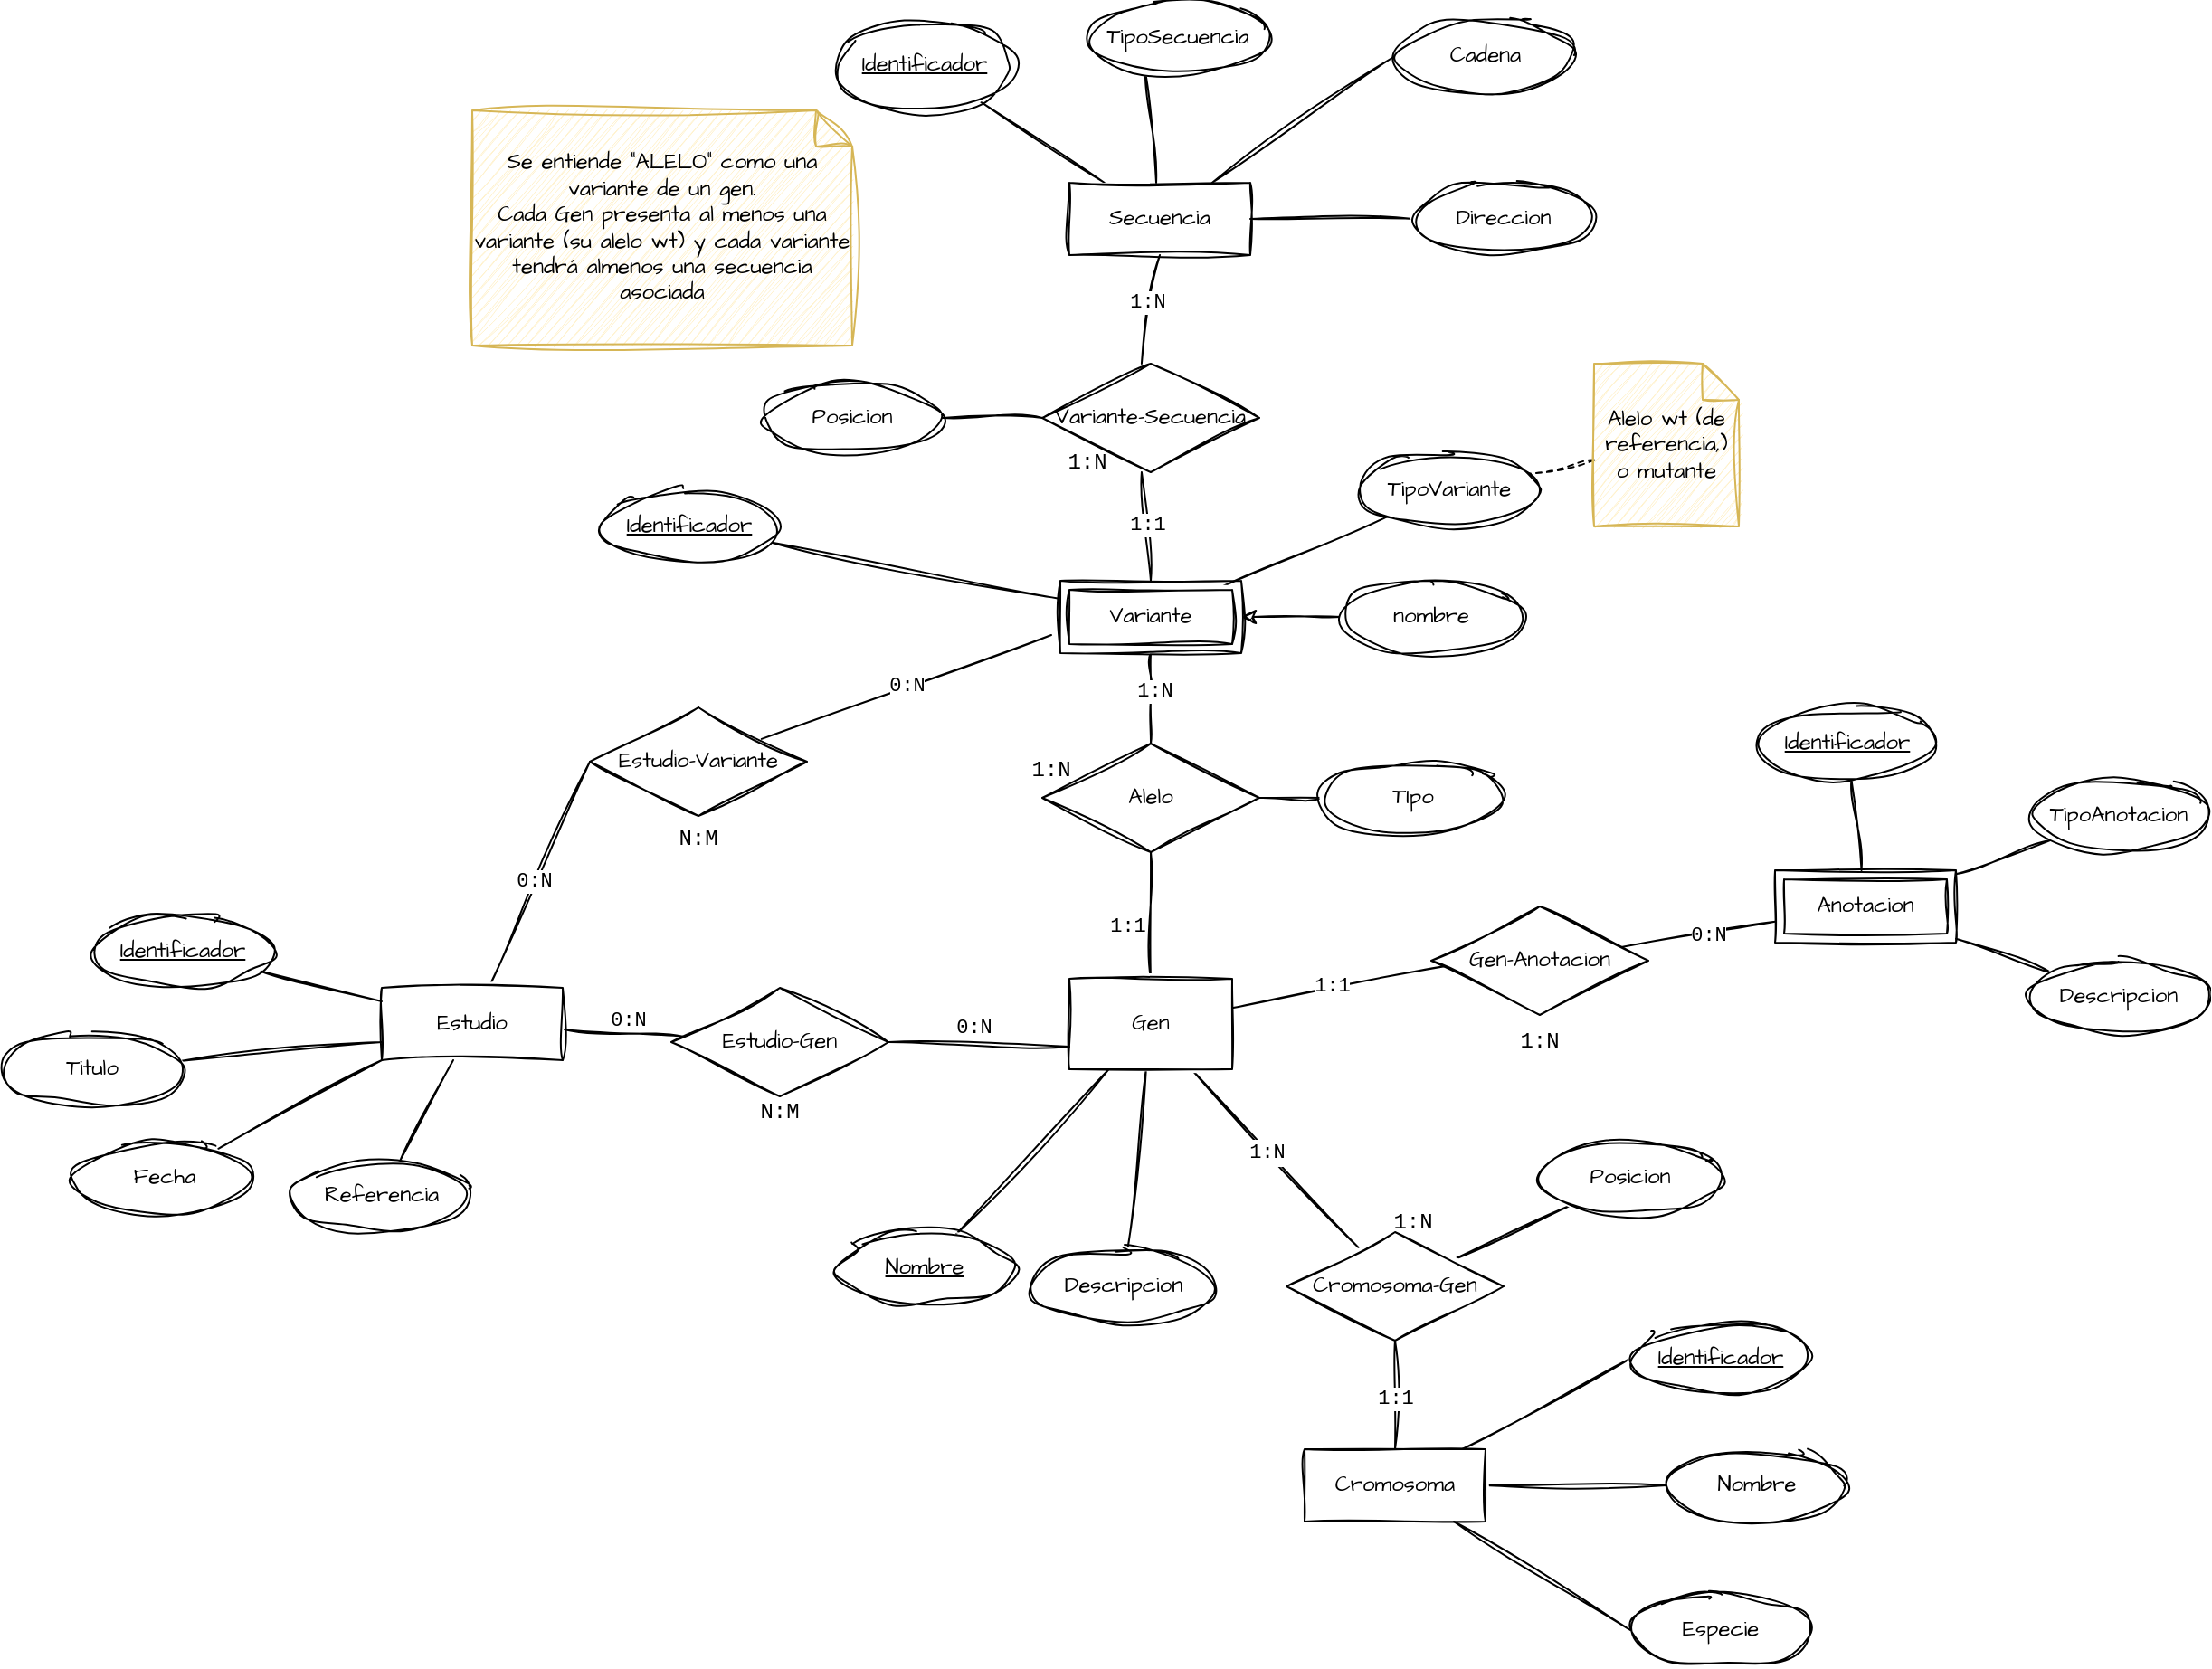 <mxfile version="24.2.5" type="device">
  <diagram id="R2lEEEUBdFMjLlhIrx00" name="Page-1">
    <mxGraphModel dx="1791" dy="1681" grid="1" gridSize="10" guides="1" tooltips="1" connect="1" arrows="1" fold="1" page="1" pageScale="1" pageWidth="850" pageHeight="1100" math="0" shadow="0" extFonts="Permanent Marker^https://fonts.googleapis.com/css?family=Permanent+Marker">
      <root>
        <mxCell id="0" />
        <mxCell id="1" parent="0" />
        <mxCell id="PZtJmmARqpZn-6BWuwpZ-14" style="rounded=0;sketch=1;hachureGap=4;jiggle=2;curveFitting=1;orthogonalLoop=1;jettySize=auto;html=1;fontFamily=Architects Daughter;fontSource=https%3A%2F%2Ffonts.googleapis.com%2Fcss%3Ffamily%3DArchitects%2BDaughter;endArrow=none;endFill=0;" parent="1" source="PZtJmmARqpZn-6BWuwpZ-2" target="PZtJmmARqpZn-6BWuwpZ-36" edge="1">
          <mxGeometry relative="1" as="geometry" />
        </mxCell>
        <mxCell id="PZtJmmARqpZn-6BWuwpZ-16" style="rounded=0;sketch=1;hachureGap=4;jiggle=2;curveFitting=1;orthogonalLoop=1;jettySize=auto;html=1;fontFamily=Architects Daughter;fontSource=https%3A%2F%2Ffonts.googleapis.com%2Fcss%3Ffamily%3DArchitects%2BDaughter;endArrow=none;endFill=0;" parent="1" source="PZtJmmARqpZn-6BWuwpZ-2" target="PZtJmmARqpZn-6BWuwpZ-15" edge="1">
          <mxGeometry relative="1" as="geometry" />
        </mxCell>
        <mxCell id="PZtJmmARqpZn-6BWuwpZ-20" style="rounded=0;sketch=1;hachureGap=4;jiggle=2;curveFitting=1;orthogonalLoop=1;jettySize=auto;html=1;exitX=0.75;exitY=1;exitDx=0;exitDy=0;fontFamily=Architects Daughter;fontSource=https%3A%2F%2Ffonts.googleapis.com%2Fcss%3Ffamily%3DArchitects%2BDaughter;endArrow=none;endFill=0;" parent="1" source="PZtJmmARqpZn-6BWuwpZ-2" target="PZtJmmARqpZn-6BWuwpZ-19" edge="1">
          <mxGeometry relative="1" as="geometry" />
        </mxCell>
        <mxCell id="nFG6gQNWqiVOLWOZAv4C-54" value="&lt;font face=&quot;Courier New&quot;&gt;1:N&lt;/font&gt;" style="edgeLabel;html=1;align=center;verticalAlign=middle;resizable=0;points=[];sketch=1;hachureGap=4;jiggle=2;curveFitting=1;fontFamily=Architects Daughter;fontSource=https%3A%2F%2Ffonts.googleapis.com%2Fcss%3Ffamily%3DArchitects%2BDaughter;" vertex="1" connectable="0" parent="PZtJmmARqpZn-6BWuwpZ-20">
          <mxGeometry x="-0.101" y="-1" relative="1" as="geometry">
            <mxPoint as="offset" />
          </mxGeometry>
        </mxCell>
        <mxCell id="PZtJmmARqpZn-6BWuwpZ-34" style="edgeStyle=orthogonalEdgeStyle;rounded=0;sketch=1;hachureGap=4;jiggle=2;curveFitting=1;orthogonalLoop=1;jettySize=auto;html=1;fontFamily=Architects Daughter;fontSource=https%3A%2F%2Ffonts.googleapis.com%2Fcss%3Ffamily%3DArchitects%2BDaughter;endArrow=none;endFill=0;" parent="1" source="PZtJmmARqpZn-6BWuwpZ-2" target="PZtJmmARqpZn-6BWuwpZ-6" edge="1">
          <mxGeometry relative="1" as="geometry" />
        </mxCell>
        <mxCell id="nFG6gQNWqiVOLWOZAv4C-57" value="1:1" style="edgeLabel;html=1;align=center;verticalAlign=middle;resizable=0;points=[];sketch=1;hachureGap=4;jiggle=2;curveFitting=1;fontFamily=Courier New;labelBackgroundColor=none;" vertex="1" connectable="0" parent="PZtJmmARqpZn-6BWuwpZ-34">
          <mxGeometry x="-0.457" y="1" relative="1" as="geometry">
            <mxPoint x="-12" y="-10" as="offset" />
          </mxGeometry>
        </mxCell>
        <mxCell id="PZtJmmARqpZn-6BWuwpZ-2" value="Gen" style="whiteSpace=wrap;html=1;align=center;sketch=1;hachureGap=4;jiggle=2;curveFitting=1;fontFamily=Architects Daughter;fontSource=https%3A%2F%2Ffonts.googleapis.com%2Fcss%3Ffamily%3DArchitects%2BDaughter;" parent="1" vertex="1">
          <mxGeometry x="390" y="230" width="90" height="50" as="geometry" />
        </mxCell>
        <mxCell id="PZtJmmARqpZn-6BWuwpZ-51" style="rounded=0;sketch=1;hachureGap=4;jiggle=2;curveFitting=1;orthogonalLoop=1;jettySize=auto;html=1;fontFamily=Architects Daughter;fontSource=https%3A%2F%2Ffonts.googleapis.com%2Fcss%3Ffamily%3DArchitects%2BDaughter;endArrow=none;endFill=0;" parent="1" source="PZtJmmARqpZn-6BWuwpZ-3" target="PZtJmmARqpZn-6BWuwpZ-4" edge="1">
          <mxGeometry relative="1" as="geometry" />
        </mxCell>
        <mxCell id="nFG6gQNWqiVOLWOZAv4C-56" value="0:N" style="edgeLabel;html=1;align=center;verticalAlign=middle;resizable=0;points=[];sketch=1;hachureGap=4;jiggle=2;curveFitting=1;fontFamily=Courier New;" vertex="1" connectable="0" parent="PZtJmmARqpZn-6BWuwpZ-51">
          <mxGeometry x="0.112" y="-1" relative="1" as="geometry">
            <mxPoint as="offset" />
          </mxGeometry>
        </mxCell>
        <mxCell id="PZtJmmARqpZn-6BWuwpZ-3" value="Gen-Anotacion" style="shape=rhombus;perimeter=rhombusPerimeter;whiteSpace=wrap;html=1;align=center;sketch=1;hachureGap=4;jiggle=2;curveFitting=1;fontFamily=Architects Daughter;fontSource=https%3A%2F%2Ffonts.googleapis.com%2Fcss%3Ffamily%3DArchitects%2BDaughter;" parent="1" vertex="1">
          <mxGeometry x="590" y="190" width="120" height="60" as="geometry" />
        </mxCell>
        <mxCell id="PZtJmmARqpZn-6BWuwpZ-59" style="rounded=0;sketch=1;hachureGap=4;jiggle=2;curveFitting=1;orthogonalLoop=1;jettySize=auto;html=1;fontFamily=Architects Daughter;fontSource=https%3A%2F%2Ffonts.googleapis.com%2Fcss%3Ffamily%3DArchitects%2BDaughter;endArrow=none;endFill=0;" parent="1" source="PZtJmmARqpZn-6BWuwpZ-4" target="PZtJmmARqpZn-6BWuwpZ-58" edge="1">
          <mxGeometry relative="1" as="geometry" />
        </mxCell>
        <mxCell id="PZtJmmARqpZn-6BWuwpZ-77" style="rounded=0;sketch=1;hachureGap=4;jiggle=2;curveFitting=1;orthogonalLoop=1;jettySize=auto;html=1;fontFamily=Architects Daughter;fontSource=https%3A%2F%2Ffonts.googleapis.com%2Fcss%3Ffamily%3DArchitects%2BDaughter;endArrow=none;endFill=0;" parent="1" source="PZtJmmARqpZn-6BWuwpZ-4" target="PZtJmmARqpZn-6BWuwpZ-60" edge="1">
          <mxGeometry relative="1" as="geometry" />
        </mxCell>
        <mxCell id="PZtJmmARqpZn-6BWuwpZ-80" style="rounded=0;sketch=1;hachureGap=4;jiggle=2;curveFitting=1;orthogonalLoop=1;jettySize=auto;html=1;fontFamily=Architects Daughter;fontSource=https%3A%2F%2Ffonts.googleapis.com%2Fcss%3Ffamily%3DArchitects%2BDaughter;endArrow=none;endFill=0;" parent="1" source="PZtJmmARqpZn-6BWuwpZ-4" target="PZtJmmARqpZn-6BWuwpZ-79" edge="1">
          <mxGeometry relative="1" as="geometry" />
        </mxCell>
        <mxCell id="PZtJmmARqpZn-6BWuwpZ-4" value="Anotacion" style="shape=ext;margin=3;double=1;whiteSpace=wrap;html=1;align=center;sketch=1;hachureGap=4;jiggle=2;curveFitting=1;fontFamily=Architects Daughter;fontSource=https%3A%2F%2Ffonts.googleapis.com%2Fcss%3Ffamily%3DArchitects%2BDaughter;" parent="1" vertex="1">
          <mxGeometry x="780" y="170" width="100" height="40" as="geometry" />
        </mxCell>
        <mxCell id="nFG6gQNWqiVOLWOZAv4C-38" value="" style="edgeStyle=orthogonalEdgeStyle;rounded=0;sketch=1;hachureGap=4;jiggle=2;curveFitting=1;orthogonalLoop=1;jettySize=auto;html=1;fontFamily=Architects Daughter;fontSource=https%3A%2F%2Ffonts.googleapis.com%2Fcss%3Ffamily%3DArchitects%2BDaughter;endArrow=none;endFill=0;" edge="1" parent="1" source="PZtJmmARqpZn-6BWuwpZ-6">
          <mxGeometry relative="1" as="geometry">
            <mxPoint x="435" y="50" as="targetPoint" />
          </mxGeometry>
        </mxCell>
        <mxCell id="nFG6gQNWqiVOLWOZAv4C-58" value="1:N" style="edgeLabel;html=1;align=center;verticalAlign=middle;resizable=0;points=[];sketch=1;hachureGap=4;jiggle=2;curveFitting=1;fontFamily=Courier New;" vertex="1" connectable="0" parent="nFG6gQNWqiVOLWOZAv4C-38">
          <mxGeometry x="0.184" y="-1" relative="1" as="geometry">
            <mxPoint as="offset" />
          </mxGeometry>
        </mxCell>
        <mxCell id="PZtJmmARqpZn-6BWuwpZ-6" value="Alelo" style="shape=rhombus;perimeter=rhombusPerimeter;whiteSpace=wrap;html=1;align=center;sketch=1;hachureGap=4;jiggle=2;curveFitting=1;fontFamily=Architects Daughter;fontSource=https%3A%2F%2Ffonts.googleapis.com%2Fcss%3Ffamily%3DArchitects%2BDaughter;" parent="1" vertex="1">
          <mxGeometry x="375" y="100" width="120" height="60" as="geometry" />
        </mxCell>
        <mxCell id="PZtJmmARqpZn-6BWuwpZ-41" style="rounded=0;sketch=1;hachureGap=4;jiggle=2;curveFitting=1;orthogonalLoop=1;jettySize=auto;html=1;fontFamily=Architects Daughter;fontSource=https%3A%2F%2Ffonts.googleapis.com%2Fcss%3Ffamily%3DArchitects%2BDaughter;endArrow=none;endFill=0;" parent="1" source="PZtJmmARqpZn-6BWuwpZ-8" target="PZtJmmARqpZn-6BWuwpZ-40" edge="1">
          <mxGeometry relative="1" as="geometry" />
        </mxCell>
        <mxCell id="PZtJmmARqpZn-6BWuwpZ-42" style="rounded=0;sketch=1;hachureGap=4;jiggle=2;curveFitting=1;orthogonalLoop=1;jettySize=auto;html=1;entryX=0.32;entryY=0.975;entryDx=0;entryDy=0;fontFamily=Architects Daughter;fontSource=https%3A%2F%2Ffonts.googleapis.com%2Fcss%3Ffamily%3DArchitects%2BDaughter;endArrow=none;endFill=0;entryPerimeter=0;" parent="1" source="PZtJmmARqpZn-6BWuwpZ-8" target="PZtJmmARqpZn-6BWuwpZ-37" edge="1">
          <mxGeometry relative="1" as="geometry" />
        </mxCell>
        <mxCell id="PZtJmmARqpZn-6BWuwpZ-43" style="rounded=0;sketch=1;hachureGap=4;jiggle=2;curveFitting=1;orthogonalLoop=1;jettySize=auto;html=1;entryX=0;entryY=0.5;entryDx=0;entryDy=0;fontFamily=Architects Daughter;fontSource=https%3A%2F%2Ffonts.googleapis.com%2Fcss%3Ffamily%3DArchitects%2BDaughter;endArrow=none;endFill=0;" parent="1" source="PZtJmmARqpZn-6BWuwpZ-8" target="PZtJmmARqpZn-6BWuwpZ-38" edge="1">
          <mxGeometry relative="1" as="geometry" />
        </mxCell>
        <mxCell id="PZtJmmARqpZn-6BWuwpZ-45" style="rounded=0;sketch=1;hachureGap=4;jiggle=2;curveFitting=1;orthogonalLoop=1;jettySize=auto;html=1;fontFamily=Architects Daughter;fontSource=https%3A%2F%2Ffonts.googleapis.com%2Fcss%3Ffamily%3DArchitects%2BDaughter;exitX=1;exitY=0.5;exitDx=0;exitDy=0;endArrow=none;endFill=0;entryX=0;entryY=0.5;entryDx=0;entryDy=0;" parent="1" source="PZtJmmARqpZn-6BWuwpZ-6" target="PZtJmmARqpZn-6BWuwpZ-44" edge="1">
          <mxGeometry relative="1" as="geometry" />
        </mxCell>
        <mxCell id="PZtJmmARqpZn-6BWuwpZ-49" style="rounded=0;sketch=1;hachureGap=4;jiggle=2;curveFitting=1;orthogonalLoop=1;jettySize=auto;html=1;fontFamily=Architects Daughter;fontSource=https%3A%2F%2Ffonts.googleapis.com%2Fcss%3Ffamily%3DArchitects%2BDaughter;endArrow=none;endFill=0;" parent="1" source="PZtJmmARqpZn-6BWuwpZ-8" target="PZtJmmARqpZn-6BWuwpZ-48" edge="1">
          <mxGeometry relative="1" as="geometry" />
        </mxCell>
        <mxCell id="PZtJmmARqpZn-6BWuwpZ-8" value="Secuencia" style="whiteSpace=wrap;html=1;align=center;sketch=1;hachureGap=4;jiggle=2;curveFitting=1;fontFamily=Architects Daughter;fontSource=https%3A%2F%2Ffonts.googleapis.com%2Fcss%3Ffamily%3DArchitects%2BDaughter;" parent="1" vertex="1">
          <mxGeometry x="390" y="-210" width="100" height="40" as="geometry" />
        </mxCell>
        <mxCell id="PZtJmmARqpZn-6BWuwpZ-81" style="rounded=0;sketch=1;hachureGap=4;jiggle=2;curveFitting=1;orthogonalLoop=1;jettySize=auto;html=1;entryX=0;entryY=0.75;entryDx=0;entryDy=0;fontFamily=Architects Daughter;fontSource=https%3A%2F%2Ffonts.googleapis.com%2Fcss%3Ffamily%3DArchitects%2BDaughter;endArrow=none;endFill=0;exitX=1;exitY=0.5;exitDx=0;exitDy=0;" parent="1" source="PZtJmmARqpZn-6BWuwpZ-91" target="PZtJmmARqpZn-6BWuwpZ-2" edge="1">
          <mxGeometry relative="1" as="geometry" />
        </mxCell>
        <mxCell id="nFG6gQNWqiVOLWOZAv4C-67" value="0:N" style="edgeLabel;html=1;align=center;verticalAlign=middle;resizable=0;points=[];sketch=1;hachureGap=4;jiggle=2;curveFitting=1;fontFamily=Courier New;" vertex="1" connectable="0" parent="PZtJmmARqpZn-6BWuwpZ-81">
          <mxGeometry x="-0.075" y="3" relative="1" as="geometry">
            <mxPoint y="-6" as="offset" />
          </mxGeometry>
        </mxCell>
        <mxCell id="PZtJmmARqpZn-6BWuwpZ-92" style="rounded=0;sketch=1;hachureGap=4;jiggle=2;curveFitting=1;orthogonalLoop=1;jettySize=auto;html=1;fontFamily=Architects Daughter;fontSource=https%3A%2F%2Ffonts.googleapis.com%2Fcss%3Ffamily%3DArchitects%2BDaughter;endArrow=none;endFill=0;" parent="1" source="PZtJmmARqpZn-6BWuwpZ-9" target="PZtJmmARqpZn-6BWuwpZ-91" edge="1">
          <mxGeometry relative="1" as="geometry" />
        </mxCell>
        <mxCell id="nFG6gQNWqiVOLWOZAv4C-68" value="0:N" style="edgeLabel;html=1;align=center;verticalAlign=middle;resizable=0;points=[];sketch=1;hachureGap=4;jiggle=2;curveFitting=1;fontFamily=Courier New;labelBackgroundColor=none;" vertex="1" connectable="0" parent="PZtJmmARqpZn-6BWuwpZ-92">
          <mxGeometry x="0.074" y="-2" relative="1" as="geometry">
            <mxPoint y="-9" as="offset" />
          </mxGeometry>
        </mxCell>
        <mxCell id="nFG6gQNWqiVOLWOZAv4C-30" value="" style="rounded=0;sketch=1;hachureGap=4;jiggle=2;curveFitting=1;orthogonalLoop=1;jettySize=auto;html=1;fontFamily=Architects Daughter;fontSource=https%3A%2F%2Ffonts.googleapis.com%2Fcss%3Ffamily%3DArchitects%2BDaughter;endArrow=none;endFill=0;entryX=0;entryY=0.5;entryDx=0;entryDy=0;" edge="1" parent="1" source="PZtJmmARqpZn-6BWuwpZ-9" target="PZtJmmARqpZn-6BWuwpZ-93">
          <mxGeometry relative="1" as="geometry" />
        </mxCell>
        <mxCell id="nFG6gQNWqiVOLWOZAv4C-72" value="0:N" style="edgeLabel;html=1;align=center;verticalAlign=middle;resizable=0;points=[];sketch=1;hachureGap=4;jiggle=2;curveFitting=1;fontFamily=Courier New;" vertex="1" connectable="0" parent="nFG6gQNWqiVOLWOZAv4C-30">
          <mxGeometry x="-0.069" y="1" relative="1" as="geometry">
            <mxPoint as="offset" />
          </mxGeometry>
        </mxCell>
        <mxCell id="PZtJmmARqpZn-6BWuwpZ-9" value="Estudio" style="whiteSpace=wrap;html=1;align=center;sketch=1;hachureGap=4;jiggle=2;curveFitting=1;fontFamily=Architects Daughter;fontSource=https%3A%2F%2Ffonts.googleapis.com%2Fcss%3Ffamily%3DArchitects%2BDaughter;" parent="1" vertex="1">
          <mxGeometry x="10" y="235" width="100" height="40" as="geometry" />
        </mxCell>
        <mxCell id="PZtJmmARqpZn-6BWuwpZ-55" style="rounded=0;sketch=1;hachureGap=4;jiggle=2;curveFitting=1;orthogonalLoop=1;jettySize=auto;html=1;fontFamily=Architects Daughter;fontSource=https%3A%2F%2Ffonts.googleapis.com%2Fcss%3Ffamily%3DArchitects%2BDaughter;endArrow=none;endFill=0;exitX=0.5;exitY=1;exitDx=0;exitDy=0;entryX=0.458;entryY=0;entryDx=0;entryDy=0;entryPerimeter=0;" parent="1" source="PZtJmmARqpZn-6BWuwpZ-8" target="PZtJmmARqpZn-6BWuwpZ-11" edge="1">
          <mxGeometry relative="1" as="geometry" />
        </mxCell>
        <mxCell id="nFG6gQNWqiVOLWOZAv4C-62" value="1:N" style="edgeLabel;html=1;align=center;verticalAlign=middle;resizable=0;points=[];sketch=1;hachureGap=4;jiggle=2;curveFitting=1;fontFamily=Courier New;" vertex="1" connectable="0" parent="PZtJmmARqpZn-6BWuwpZ-55">
          <mxGeometry x="-0.111" y="-3" relative="1" as="geometry">
            <mxPoint as="offset" />
          </mxGeometry>
        </mxCell>
        <mxCell id="PZtJmmARqpZn-6BWuwpZ-15" value="Descripcion" style="ellipse;whiteSpace=wrap;html=1;align=center;sketch=1;hachureGap=4;jiggle=2;curveFitting=1;fontFamily=Architects Daughter;fontSource=https%3A%2F%2Ffonts.googleapis.com%2Fcss%3Ffamily%3DArchitects%2BDaughter;" parent="1" vertex="1">
          <mxGeometry x="370" y="380" width="100" height="40" as="geometry" />
        </mxCell>
        <mxCell id="PZtJmmARqpZn-6BWuwpZ-23" style="rounded=0;sketch=1;hachureGap=4;jiggle=2;curveFitting=1;orthogonalLoop=1;jettySize=auto;html=1;entryX=0;entryY=0.5;entryDx=0;entryDy=0;fontFamily=Architects Daughter;fontSource=https%3A%2F%2Ffonts.googleapis.com%2Fcss%3Ffamily%3DArchitects%2BDaughter;endArrow=none;endFill=0;" parent="1" source="PZtJmmARqpZn-6BWuwpZ-18" target="PZtJmmARqpZn-6BWuwpZ-22" edge="1">
          <mxGeometry relative="1" as="geometry" />
        </mxCell>
        <mxCell id="PZtJmmARqpZn-6BWuwpZ-27" style="rounded=0;sketch=1;hachureGap=4;jiggle=2;curveFitting=1;orthogonalLoop=1;jettySize=auto;html=1;entryX=0;entryY=0.5;entryDx=0;entryDy=0;fontFamily=Architects Daughter;fontSource=https%3A%2F%2Ffonts.googleapis.com%2Fcss%3Ffamily%3DArchitects%2BDaughter;endArrow=none;endFill=0;" parent="1" source="PZtJmmARqpZn-6BWuwpZ-18" target="PZtJmmARqpZn-6BWuwpZ-26" edge="1">
          <mxGeometry relative="1" as="geometry" />
        </mxCell>
        <mxCell id="PZtJmmARqpZn-6BWuwpZ-29" style="edgeStyle=orthogonalEdgeStyle;rounded=0;sketch=1;hachureGap=4;jiggle=2;curveFitting=1;orthogonalLoop=1;jettySize=auto;html=1;fontFamily=Architects Daughter;fontSource=https%3A%2F%2Ffonts.googleapis.com%2Fcss%3Ffamily%3DArchitects%2BDaughter;endArrow=none;endFill=0;" parent="1" source="PZtJmmARqpZn-6BWuwpZ-18" target="PZtJmmARqpZn-6BWuwpZ-24" edge="1">
          <mxGeometry relative="1" as="geometry" />
        </mxCell>
        <mxCell id="PZtJmmARqpZn-6BWuwpZ-18" value="Cromosoma" style="whiteSpace=wrap;html=1;align=center;sketch=1;hachureGap=4;jiggle=2;curveFitting=1;fontFamily=Architects Daughter;fontSource=https%3A%2F%2Ffonts.googleapis.com%2Fcss%3Ffamily%3DArchitects%2BDaughter;" parent="1" vertex="1">
          <mxGeometry x="520" y="490" width="100" height="40" as="geometry" />
        </mxCell>
        <mxCell id="PZtJmmARqpZn-6BWuwpZ-21" style="rounded=0;sketch=1;hachureGap=4;jiggle=2;curveFitting=1;orthogonalLoop=1;jettySize=auto;html=1;fontFamily=Courier New;endArrow=none;endFill=0;" parent="1" source="PZtJmmARqpZn-6BWuwpZ-19" target="PZtJmmARqpZn-6BWuwpZ-18" edge="1">
          <mxGeometry relative="1" as="geometry" />
        </mxCell>
        <mxCell id="nFG6gQNWqiVOLWOZAv4C-53" value="1:1" style="edgeLabel;html=1;align=center;verticalAlign=middle;resizable=0;points=[];sketch=1;hachureGap=4;jiggle=2;curveFitting=1;fontFamily=Courier New;" vertex="1" connectable="0" parent="PZtJmmARqpZn-6BWuwpZ-21">
          <mxGeometry x="0.073" y="1" relative="1" as="geometry">
            <mxPoint x="-1" as="offset" />
          </mxGeometry>
        </mxCell>
        <mxCell id="PZtJmmARqpZn-6BWuwpZ-31" style="rounded=0;sketch=1;hachureGap=4;jiggle=2;curveFitting=1;orthogonalLoop=1;jettySize=auto;html=1;fontFamily=Architects Daughter;fontSource=https%3A%2F%2Ffonts.googleapis.com%2Fcss%3Ffamily%3DArchitects%2BDaughter;endArrow=none;endFill=0;" parent="1" source="PZtJmmARqpZn-6BWuwpZ-19" target="PZtJmmARqpZn-6BWuwpZ-30" edge="1">
          <mxGeometry relative="1" as="geometry" />
        </mxCell>
        <mxCell id="PZtJmmARqpZn-6BWuwpZ-19" value="Cromosoma-Gen" style="shape=rhombus;perimeter=rhombusPerimeter;whiteSpace=wrap;html=1;align=center;sketch=1;hachureGap=4;jiggle=2;curveFitting=1;fontFamily=Architects Daughter;fontSource=https%3A%2F%2Ffonts.googleapis.com%2Fcss%3Ffamily%3DArchitects%2BDaughter;" parent="1" vertex="1">
          <mxGeometry x="510" y="370" width="120" height="60" as="geometry" />
        </mxCell>
        <mxCell id="PZtJmmARqpZn-6BWuwpZ-22" value="Identificador" style="ellipse;whiteSpace=wrap;html=1;align=center;fontStyle=4;sketch=1;hachureGap=4;jiggle=2;curveFitting=1;fontFamily=Architects Daughter;fontSource=https%3A%2F%2Ffonts.googleapis.com%2Fcss%3Ffamily%3DArchitects%2BDaughter;" parent="1" vertex="1">
          <mxGeometry x="700" y="420" width="100" height="40" as="geometry" />
        </mxCell>
        <mxCell id="PZtJmmARqpZn-6BWuwpZ-24" value="Nombre" style="ellipse;whiteSpace=wrap;html=1;align=center;sketch=1;hachureGap=4;jiggle=2;curveFitting=1;fontFamily=Architects Daughter;fontSource=https%3A%2F%2Ffonts.googleapis.com%2Fcss%3Ffamily%3DArchitects%2BDaughter;" parent="1" vertex="1">
          <mxGeometry x="720" y="490" width="100" height="40" as="geometry" />
        </mxCell>
        <mxCell id="PZtJmmARqpZn-6BWuwpZ-26" value="Especie" style="ellipse;whiteSpace=wrap;html=1;align=center;sketch=1;hachureGap=4;jiggle=2;curveFitting=1;fontFamily=Architects Daughter;fontSource=https%3A%2F%2Ffonts.googleapis.com%2Fcss%3Ffamily%3DArchitects%2BDaughter;" parent="1" vertex="1">
          <mxGeometry x="700" y="570" width="100" height="40" as="geometry" />
        </mxCell>
        <mxCell id="PZtJmmARqpZn-6BWuwpZ-30" value="Posicion" style="ellipse;whiteSpace=wrap;html=1;align=center;sketch=1;hachureGap=4;jiggle=2;curveFitting=1;fontFamily=Architects Daughter;fontSource=https%3A%2F%2Ffonts.googleapis.com%2Fcss%3Ffamily%3DArchitects%2BDaughter;" parent="1" vertex="1">
          <mxGeometry x="650" y="320" width="100" height="40" as="geometry" />
        </mxCell>
        <mxCell id="PZtJmmARqpZn-6BWuwpZ-36" value="Nombre" style="ellipse;whiteSpace=wrap;html=1;align=center;fontStyle=4;sketch=1;hachureGap=4;jiggle=2;curveFitting=1;fontFamily=Architects Daughter;fontSource=https%3A%2F%2Ffonts.googleapis.com%2Fcss%3Ffamily%3DArchitects%2BDaughter;" parent="1" vertex="1">
          <mxGeometry x="260" y="370" width="100" height="40" as="geometry" />
        </mxCell>
        <mxCell id="PZtJmmARqpZn-6BWuwpZ-37" value="TipoSecuencia" style="ellipse;whiteSpace=wrap;html=1;align=center;sketch=1;hachureGap=4;jiggle=2;curveFitting=1;fontFamily=Architects Daughter;fontSource=https%3A%2F%2Ffonts.googleapis.com%2Fcss%3Ffamily%3DArchitects%2BDaughter;" parent="1" vertex="1">
          <mxGeometry x="400" y="-310" width="100" height="40" as="geometry" />
        </mxCell>
        <mxCell id="PZtJmmARqpZn-6BWuwpZ-38" value="Cadena" style="ellipse;whiteSpace=wrap;html=1;align=center;sketch=1;hachureGap=4;jiggle=2;curveFitting=1;fontFamily=Architects Daughter;fontSource=https%3A%2F%2Ffonts.googleapis.com%2Fcss%3Ffamily%3DArchitects%2BDaughter;" parent="1" vertex="1">
          <mxGeometry x="570" y="-300" width="100" height="40" as="geometry" />
        </mxCell>
        <mxCell id="PZtJmmARqpZn-6BWuwpZ-40" value="Identificador" style="ellipse;whiteSpace=wrap;html=1;align=center;fontStyle=4;sketch=1;hachureGap=4;jiggle=2;curveFitting=1;fontFamily=Architects Daughter;fontSource=https%3A%2F%2Ffonts.googleapis.com%2Fcss%3Ffamily%3DArchitects%2BDaughter;" parent="1" vertex="1">
          <mxGeometry x="260" y="-300" width="100" height="50" as="geometry" />
        </mxCell>
        <mxCell id="PZtJmmARqpZn-6BWuwpZ-44" value="TIpo" style="ellipse;whiteSpace=wrap;html=1;align=center;sketch=1;hachureGap=4;jiggle=2;curveFitting=1;fontFamily=Architects Daughter;fontSource=https%3A%2F%2Ffonts.googleapis.com%2Fcss%3Ffamily%3DArchitects%2BDaughter;" parent="1" vertex="1">
          <mxGeometry x="530" y="110" width="100" height="40" as="geometry" />
        </mxCell>
        <mxCell id="PZtJmmARqpZn-6BWuwpZ-48" value="Direccion" style="ellipse;whiteSpace=wrap;html=1;align=center;sketch=1;hachureGap=4;jiggle=2;curveFitting=1;fontFamily=Architects Daughter;fontSource=https%3A%2F%2Ffonts.googleapis.com%2Fcss%3Ffamily%3DArchitects%2BDaughter;" parent="1" vertex="1">
          <mxGeometry x="580" y="-210" width="100" height="40" as="geometry" />
        </mxCell>
        <mxCell id="PZtJmmARqpZn-6BWuwpZ-50" style="rounded=0;sketch=1;hachureGap=4;jiggle=2;curveFitting=1;orthogonalLoop=1;jettySize=auto;html=1;entryX=0.067;entryY=0.55;entryDx=0;entryDy=0;entryPerimeter=0;fontFamily=Architects Daughter;fontSource=https%3A%2F%2Ffonts.googleapis.com%2Fcss%3Ffamily%3DArchitects%2BDaughter;endArrow=none;endFill=0;" parent="1" source="PZtJmmARqpZn-6BWuwpZ-2" target="PZtJmmARqpZn-6BWuwpZ-3" edge="1">
          <mxGeometry relative="1" as="geometry" />
        </mxCell>
        <mxCell id="nFG6gQNWqiVOLWOZAv4C-55" value="1:1" style="edgeLabel;html=1;align=center;verticalAlign=middle;resizable=0;points=[];sketch=1;hachureGap=4;jiggle=2;curveFitting=1;fontFamily=Courier New;" vertex="1" connectable="0" parent="PZtJmmARqpZn-6BWuwpZ-50">
          <mxGeometry x="-0.066" y="2" relative="1" as="geometry">
            <mxPoint as="offset" />
          </mxGeometry>
        </mxCell>
        <mxCell id="PZtJmmARqpZn-6BWuwpZ-67" style="rounded=0;sketch=1;hachureGap=4;jiggle=2;curveFitting=1;orthogonalLoop=1;jettySize=auto;html=1;entryX=0.458;entryY=1;entryDx=0;entryDy=0;fontFamily=Architects Daughter;fontSource=https%3A%2F%2Ffonts.googleapis.com%2Fcss%3Ffamily%3DArchitects%2BDaughter;endArrow=none;endFill=0;exitX=0.5;exitY=0;exitDx=0;exitDy=0;entryPerimeter=0;" parent="1" source="nFG6gQNWqiVOLWOZAv4C-41" target="PZtJmmARqpZn-6BWuwpZ-11" edge="1">
          <mxGeometry relative="1" as="geometry">
            <mxPoint x="180" y="-11.224" as="sourcePoint" />
          </mxGeometry>
        </mxCell>
        <mxCell id="nFG6gQNWqiVOLWOZAv4C-61" value="1:1" style="edgeLabel;html=1;align=center;verticalAlign=middle;resizable=0;points=[];sketch=1;hachureGap=4;jiggle=2;curveFitting=1;fontFamily=Courier New;" vertex="1" connectable="0" parent="PZtJmmARqpZn-6BWuwpZ-67">
          <mxGeometry x="0.045" relative="1" as="geometry">
            <mxPoint as="offset" />
          </mxGeometry>
        </mxCell>
        <mxCell id="PZtJmmARqpZn-6BWuwpZ-78" style="rounded=0;sketch=1;hachureGap=4;jiggle=2;curveFitting=1;orthogonalLoop=1;jettySize=auto;html=1;fontFamily=Architects Daughter;fontSource=https%3A%2F%2Ffonts.googleapis.com%2Fcss%3Ffamily%3DArchitects%2BDaughter;endArrow=none;endFill=0;exitX=0;exitY=0.25;exitDx=0;exitDy=0;" parent="1" source="nFG6gQNWqiVOLWOZAv4C-41" target="PZtJmmARqpZn-6BWuwpZ-76" edge="1">
          <mxGeometry relative="1" as="geometry" />
        </mxCell>
        <mxCell id="PZtJmmARqpZn-6BWuwpZ-57" style="rounded=0;sketch=1;hachureGap=4;jiggle=2;curveFitting=1;orthogonalLoop=1;jettySize=auto;html=1;fontFamily=Architects Daughter;fontSource=https%3A%2F%2Ffonts.googleapis.com%2Fcss%3Ffamily%3DArchitects%2BDaughter;endArrow=none;endFill=0;" parent="1" source="PZtJmmARqpZn-6BWuwpZ-56" target="PZtJmmARqpZn-6BWuwpZ-11" edge="1">
          <mxGeometry relative="1" as="geometry" />
        </mxCell>
        <mxCell id="PZtJmmARqpZn-6BWuwpZ-56" value="Posicion" style="ellipse;whiteSpace=wrap;html=1;align=center;sketch=1;hachureGap=4;jiggle=2;curveFitting=1;fontFamily=Architects Daughter;fontSource=https%3A%2F%2Ffonts.googleapis.com%2Fcss%3Ffamily%3DArchitects%2BDaughter;" parent="1" vertex="1">
          <mxGeometry x="220" y="-100" width="100" height="40" as="geometry" />
        </mxCell>
        <mxCell id="PZtJmmARqpZn-6BWuwpZ-58" value="Identificador" style="ellipse;whiteSpace=wrap;html=1;align=center;fontStyle=4;sketch=1;hachureGap=4;jiggle=2;curveFitting=1;fontFamily=Architects Daughter;fontSource=https%3A%2F%2Ffonts.googleapis.com%2Fcss%3Ffamily%3DArchitects%2BDaughter;" parent="1" vertex="1">
          <mxGeometry x="770" y="80" width="100" height="40" as="geometry" />
        </mxCell>
        <mxCell id="PZtJmmARqpZn-6BWuwpZ-60" value="TipoAnotacion" style="ellipse;whiteSpace=wrap;html=1;align=center;sketch=1;hachureGap=4;jiggle=2;curveFitting=1;fontFamily=Architects Daughter;fontSource=https%3A%2F%2Ffonts.googleapis.com%2Fcss%3Ffamily%3DArchitects%2BDaughter;" parent="1" vertex="1">
          <mxGeometry x="920" y="120" width="100" height="40" as="geometry" />
        </mxCell>
        <mxCell id="PZtJmmARqpZn-6BWuwpZ-63" style="rounded=0;sketch=1;hachureGap=4;jiggle=2;curveFitting=1;orthogonalLoop=1;jettySize=auto;html=1;entryX=0.9;entryY=0.075;entryDx=0;entryDy=0;fontFamily=Architects Daughter;fontSource=https%3A%2F%2Ffonts.googleapis.com%2Fcss%3Ffamily%3DArchitects%2BDaughter;endArrow=none;endFill=0;entryPerimeter=0;" parent="1" source="PZtJmmARqpZn-6BWuwpZ-62" target="nFG6gQNWqiVOLWOZAv4C-41" edge="1">
          <mxGeometry relative="1" as="geometry">
            <mxPoint x="70" as="targetPoint" />
          </mxGeometry>
        </mxCell>
        <mxCell id="PZtJmmARqpZn-6BWuwpZ-62" value="TipoVariante" style="ellipse;whiteSpace=wrap;html=1;align=center;sketch=1;hachureGap=4;jiggle=2;curveFitting=1;fontFamily=Architects Daughter;fontSource=https%3A%2F%2Ffonts.googleapis.com%2Fcss%3Ffamily%3DArchitects%2BDaughter;" parent="1" vertex="1">
          <mxGeometry x="550" y="-60" width="100" height="40" as="geometry" />
        </mxCell>
        <mxCell id="PZtJmmARqpZn-6BWuwpZ-76" value="Identificador" style="ellipse;whiteSpace=wrap;html=1;align=center;fontStyle=4;sketch=1;hachureGap=4;jiggle=2;curveFitting=1;fontFamily=Architects Daughter;fontSource=https%3A%2F%2Ffonts.googleapis.com%2Fcss%3Ffamily%3DArchitects%2BDaughter;" parent="1" vertex="1">
          <mxGeometry x="130" y="-40" width="100" height="40" as="geometry" />
        </mxCell>
        <mxCell id="PZtJmmARqpZn-6BWuwpZ-79" value="Descripcion" style="ellipse;whiteSpace=wrap;html=1;align=center;sketch=1;hachureGap=4;jiggle=2;curveFitting=1;fontFamily=Architects Daughter;fontSource=https%3A%2F%2Ffonts.googleapis.com%2Fcss%3Ffamily%3DArchitects%2BDaughter;" parent="1" vertex="1">
          <mxGeometry x="920" y="220" width="100" height="40" as="geometry" />
        </mxCell>
        <mxCell id="PZtJmmARqpZn-6BWuwpZ-87" value="" style="rounded=0;sketch=1;hachureGap=4;jiggle=2;curveFitting=1;orthogonalLoop=1;jettySize=auto;html=1;fontFamily=Architects Daughter;fontSource=https%3A%2F%2Ffonts.googleapis.com%2Fcss%3Ffamily%3DArchitects%2BDaughter;endArrow=none;endFill=0;" parent="1" source="PZtJmmARqpZn-6BWuwpZ-82" target="PZtJmmARqpZn-6BWuwpZ-9" edge="1">
          <mxGeometry relative="1" as="geometry" />
        </mxCell>
        <mxCell id="PZtJmmARqpZn-6BWuwpZ-82" value="Identificador" style="ellipse;whiteSpace=wrap;html=1;align=center;fontStyle=4;sketch=1;hachureGap=4;jiggle=2;curveFitting=1;fontFamily=Architects Daughter;fontSource=https%3A%2F%2Ffonts.googleapis.com%2Fcss%3Ffamily%3DArchitects%2BDaughter;" parent="1" vertex="1">
          <mxGeometry x="-150" y="195" width="100" height="40" as="geometry" />
        </mxCell>
        <mxCell id="PZtJmmARqpZn-6BWuwpZ-88" style="rounded=0;sketch=1;hachureGap=4;jiggle=2;curveFitting=1;orthogonalLoop=1;jettySize=auto;html=1;entryX=0;entryY=0.75;entryDx=0;entryDy=0;fontFamily=Architects Daughter;fontSource=https%3A%2F%2Ffonts.googleapis.com%2Fcss%3Ffamily%3DArchitects%2BDaughter;endArrow=none;endFill=0;" parent="1" source="PZtJmmARqpZn-6BWuwpZ-84" target="PZtJmmARqpZn-6BWuwpZ-9" edge="1">
          <mxGeometry relative="1" as="geometry" />
        </mxCell>
        <mxCell id="PZtJmmARqpZn-6BWuwpZ-84" value="Titulo" style="ellipse;whiteSpace=wrap;html=1;align=center;sketch=1;hachureGap=4;jiggle=2;curveFitting=1;fontFamily=Architects Daughter;fontSource=https%3A%2F%2Ffonts.googleapis.com%2Fcss%3Ffamily%3DArchitects%2BDaughter;" parent="1" vertex="1">
          <mxGeometry x="-200" y="260" width="100" height="40" as="geometry" />
        </mxCell>
        <mxCell id="PZtJmmARqpZn-6BWuwpZ-89" style="rounded=0;sketch=1;hachureGap=4;jiggle=2;curveFitting=1;orthogonalLoop=1;jettySize=auto;html=1;entryX=0;entryY=1;entryDx=0;entryDy=0;fontFamily=Architects Daughter;fontSource=https%3A%2F%2Ffonts.googleapis.com%2Fcss%3Ffamily%3DArchitects%2BDaughter;endArrow=none;endFill=0;" parent="1" source="PZtJmmARqpZn-6BWuwpZ-85" target="PZtJmmARqpZn-6BWuwpZ-9" edge="1">
          <mxGeometry relative="1" as="geometry" />
        </mxCell>
        <mxCell id="PZtJmmARqpZn-6BWuwpZ-85" value="Fecha" style="ellipse;whiteSpace=wrap;html=1;align=center;sketch=1;hachureGap=4;jiggle=2;curveFitting=1;fontFamily=Architects Daughter;fontSource=https%3A%2F%2Ffonts.googleapis.com%2Fcss%3Ffamily%3DArchitects%2BDaughter;" parent="1" vertex="1">
          <mxGeometry x="-160" y="320" width="100" height="40" as="geometry" />
        </mxCell>
        <mxCell id="PZtJmmARqpZn-6BWuwpZ-90" style="rounded=0;sketch=1;hachureGap=4;jiggle=2;curveFitting=1;orthogonalLoop=1;jettySize=auto;html=1;fontFamily=Architects Daughter;fontSource=https%3A%2F%2Ffonts.googleapis.com%2Fcss%3Ffamily%3DArchitects%2BDaughter;endArrow=none;endFill=0;" parent="1" source="PZtJmmARqpZn-6BWuwpZ-86" target="PZtJmmARqpZn-6BWuwpZ-9" edge="1">
          <mxGeometry relative="1" as="geometry" />
        </mxCell>
        <mxCell id="PZtJmmARqpZn-6BWuwpZ-86" value="Referencia" style="ellipse;whiteSpace=wrap;html=1;align=center;sketch=1;hachureGap=4;jiggle=2;curveFitting=1;fontFamily=Architects Daughter;fontSource=https%3A%2F%2Ffonts.googleapis.com%2Fcss%3Ffamily%3DArchitects%2BDaughter;" parent="1" vertex="1">
          <mxGeometry x="-40" y="330" width="100" height="40" as="geometry" />
        </mxCell>
        <mxCell id="PZtJmmARqpZn-6BWuwpZ-95" style="rounded=0;sketch=1;hachureGap=4;jiggle=2;curveFitting=1;orthogonalLoop=1;jettySize=auto;html=1;fontFamily=Architects Daughter;fontSource=https%3A%2F%2Ffonts.googleapis.com%2Fcss%3Ffamily%3DArchitects%2BDaughter;endArrow=none;endFill=0;" parent="1" source="PZtJmmARqpZn-6BWuwpZ-93" edge="1">
          <mxGeometry relative="1" as="geometry">
            <mxPoint x="380" y="40" as="targetPoint" />
          </mxGeometry>
        </mxCell>
        <mxCell id="nFG6gQNWqiVOLWOZAv4C-71" value="0:N" style="edgeLabel;html=1;align=center;verticalAlign=middle;resizable=0;points=[];sketch=1;hachureGap=4;jiggle=2;curveFitting=1;fontFamily=Courier New;" vertex="1" connectable="0" parent="PZtJmmARqpZn-6BWuwpZ-95">
          <mxGeometry x="-0.002" y="1" relative="1" as="geometry">
            <mxPoint as="offset" />
          </mxGeometry>
        </mxCell>
        <mxCell id="nFG6gQNWqiVOLWOZAv4C-1" value="&lt;font face=&quot;Courier New&quot;&gt;1:N&lt;/font&gt;" style="text;html=1;align=center;verticalAlign=middle;whiteSpace=wrap;rounded=0;fontFamily=Architects Daughter;fontSource=https%3A%2F%2Ffonts.googleapis.com%2Fcss%3Ffamily%3DArchitects%2BDaughter;" vertex="1" parent="1">
          <mxGeometry x="620" y="250" width="60" height="30" as="geometry" />
        </mxCell>
        <mxCell id="nFG6gQNWqiVOLWOZAv4C-3" value="&lt;font face=&quot;Courier New&quot;&gt;1:N&lt;/font&gt;" style="text;html=1;align=center;verticalAlign=middle;whiteSpace=wrap;rounded=0;fontFamily=Architects Daughter;fontSource=https%3A%2F%2Ffonts.googleapis.com%2Fcss%3Ffamily%3DArchitects%2BDaughter;" vertex="1" parent="1">
          <mxGeometry x="350" y="100" width="60" height="30" as="geometry" />
        </mxCell>
        <mxCell id="nFG6gQNWqiVOLWOZAv4C-6" value="&lt;font face=&quot;Courier New&quot;&gt;1:N&lt;/font&gt;" style="text;html=1;align=center;verticalAlign=middle;whiteSpace=wrap;rounded=0;fontFamily=Architects Daughter;fontSource=https%3A%2F%2Ffonts.googleapis.com%2Fcss%3Ffamily%3DArchitects%2BDaughter;" vertex="1" parent="1">
          <mxGeometry x="550" y="350" width="60" height="30" as="geometry" />
        </mxCell>
        <mxCell id="nFG6gQNWqiVOLWOZAv4C-7" value="" style="group" vertex="1" connectable="0" parent="1">
          <mxGeometry x="170" y="235" width="120" height="84" as="geometry" />
        </mxCell>
        <mxCell id="PZtJmmARqpZn-6BWuwpZ-91" value="Estudio-Gen" style="shape=rhombus;perimeter=rhombusPerimeter;whiteSpace=wrap;html=1;align=center;sketch=1;hachureGap=4;jiggle=2;curveFitting=1;fontFamily=Architects Daughter;fontSource=https%3A%2F%2Ffonts.googleapis.com%2Fcss%3Ffamily%3DArchitects%2BDaughter;" parent="nFG6gQNWqiVOLWOZAv4C-7" vertex="1">
          <mxGeometry width="120" height="60" as="geometry" />
        </mxCell>
        <mxCell id="nFG6gQNWqiVOLWOZAv4C-4" value="&lt;font face=&quot;Courier New&quot;&gt;N:M&lt;/font&gt;" style="text;html=1;align=center;verticalAlign=middle;whiteSpace=wrap;rounded=0;fontFamily=Architects Daughter;fontSource=https%3A%2F%2Ffonts.googleapis.com%2Fcss%3Ffamily%3DArchitects%2BDaughter;" vertex="1" parent="nFG6gQNWqiVOLWOZAv4C-7">
          <mxGeometry x="30" y="54" width="60" height="30" as="geometry" />
        </mxCell>
        <mxCell id="nFG6gQNWqiVOLWOZAv4C-33" value="" style="group" vertex="1" connectable="0" parent="1">
          <mxGeometry x="115" y="80" width="130" height="70" as="geometry" />
        </mxCell>
        <mxCell id="PZtJmmARqpZn-6BWuwpZ-93" value="Estudio-Variante" style="shape=rhombus;perimeter=rhombusPerimeter;whiteSpace=wrap;html=1;align=center;sketch=1;hachureGap=4;jiggle=2;curveFitting=1;fontFamily=Architects Daughter;fontSource=https%3A%2F%2Ffonts.googleapis.com%2Fcss%3Ffamily%3DArchitects%2BDaughter;" parent="nFG6gQNWqiVOLWOZAv4C-33" vertex="1">
          <mxGeometry x="10" width="120" height="60" as="geometry" />
        </mxCell>
        <mxCell id="nFG6gQNWqiVOLWOZAv4C-5" value="&lt;font face=&quot;Courier New&quot;&gt;N:M&lt;/font&gt;" style="text;html=1;align=center;verticalAlign=middle;whiteSpace=wrap;rounded=0;fontFamily=Architects Daughter;fontSource=https%3A%2F%2Ffonts.googleapis.com%2Fcss%3Ffamily%3DArchitects%2BDaughter;" vertex="1" parent="nFG6gQNWqiVOLWOZAv4C-33">
          <mxGeometry x="40" y="60" width="60" height="25" as="geometry" />
        </mxCell>
        <mxCell id="nFG6gQNWqiVOLWOZAv4C-47" value="" style="edgeStyle=orthogonalEdgeStyle;rounded=0;sketch=1;hachureGap=4;jiggle=2;curveFitting=1;orthogonalLoop=1;jettySize=auto;html=1;fontFamily=Architects Daughter;fontSource=https%3A%2F%2Ffonts.googleapis.com%2Fcss%3Ffamily%3DArchitects%2BDaughter;" edge="1" parent="1" source="nFG6gQNWqiVOLWOZAv4C-40" target="nFG6gQNWqiVOLWOZAv4C-41">
          <mxGeometry relative="1" as="geometry" />
        </mxCell>
        <mxCell id="nFG6gQNWqiVOLWOZAv4C-40" value="nombre" style="ellipse;whiteSpace=wrap;html=1;align=center;sketch=1;hachureGap=4;jiggle=2;curveFitting=1;fontFamily=Architects Daughter;fontSource=https%3A%2F%2Ffonts.googleapis.com%2Fcss%3Ffamily%3DArchitects%2BDaughter;" vertex="1" parent="1">
          <mxGeometry x="540" y="10" width="100" height="40" as="geometry" />
        </mxCell>
        <mxCell id="nFG6gQNWqiVOLWOZAv4C-41" value="Variante" style="shape=ext;margin=3;double=1;whiteSpace=wrap;html=1;align=center;sketch=1;hachureGap=4;jiggle=2;curveFitting=1;fontFamily=Architects Daughter;fontSource=https%3A%2F%2Ffonts.googleapis.com%2Fcss%3Ffamily%3DArchitects%2BDaughter;" vertex="1" parent="1">
          <mxGeometry x="385" y="10" width="100" height="40" as="geometry" />
        </mxCell>
        <mxCell id="nFG6gQNWqiVOLWOZAv4C-51" value="" style="group" vertex="1" connectable="0" parent="1">
          <mxGeometry x="370" y="-110" width="125" height="70" as="geometry" />
        </mxCell>
        <mxCell id="PZtJmmARqpZn-6BWuwpZ-11" value="Variante-Secuencia" style="shape=rhombus;perimeter=rhombusPerimeter;whiteSpace=wrap;html=1;align=center;sketch=1;hachureGap=4;jiggle=2;curveFitting=1;fontFamily=Architects Daughter;fontSource=https%3A%2F%2Ffonts.googleapis.com%2Fcss%3Ffamily%3DArchitects%2BDaughter;" parent="nFG6gQNWqiVOLWOZAv4C-51" vertex="1">
          <mxGeometry x="5" width="120" height="60" as="geometry" />
        </mxCell>
        <mxCell id="nFG6gQNWqiVOLWOZAv4C-36" value="&lt;font face=&quot;Courier New&quot;&gt;1:N&lt;/font&gt;" style="text;html=1;align=center;verticalAlign=middle;whiteSpace=wrap;rounded=0;fontFamily=Architects Daughter;fontSource=https%3A%2F%2Ffonts.googleapis.com%2Fcss%3Ffamily%3DArchitects%2BDaughter;" vertex="1" parent="nFG6gQNWqiVOLWOZAv4C-51">
          <mxGeometry y="40" width="60" height="30" as="geometry" />
        </mxCell>
        <mxCell id="nFG6gQNWqiVOLWOZAv4C-64" value="" style="rounded=0;sketch=1;hachureGap=4;jiggle=2;curveFitting=1;orthogonalLoop=1;jettySize=auto;html=1;fontFamily=Architects Daughter;fontSource=https%3A%2F%2Ffonts.googleapis.com%2Fcss%3Ffamily%3DArchitects%2BDaughter;dashed=1;endArrow=none;endFill=0;" edge="1" parent="1" source="nFG6gQNWqiVOLWOZAv4C-63" target="PZtJmmARqpZn-6BWuwpZ-62">
          <mxGeometry relative="1" as="geometry" />
        </mxCell>
        <mxCell id="nFG6gQNWqiVOLWOZAv4C-63" value="Alelo wt (de referencia,) o mutante" style="shape=note;size=20;whiteSpace=wrap;html=1;sketch=1;hachureGap=4;jiggle=2;curveFitting=1;fontFamily=Architects Daughter;fontSource=https%3A%2F%2Ffonts.googleapis.com%2Fcss%3Ffamily%3DArchitects%2BDaughter;fillColor=#fff2cc;strokeColor=#d6b656;" vertex="1" parent="1">
          <mxGeometry x="680" y="-110" width="80" height="90" as="geometry" />
        </mxCell>
        <mxCell id="nFG6gQNWqiVOLWOZAv4C-65" value="Se entiende &quot;ALELO&quot; como una variante de un gen.&lt;div&gt;Cada Gen presenta al menos una variante (su alelo wt) y cada variante tendrá almenos una secuencia asociada&lt;/div&gt;" style="shape=note;size=20;whiteSpace=wrap;html=1;sketch=1;hachureGap=4;jiggle=2;curveFitting=1;fontFamily=Architects Daughter;fontSource=https%3A%2F%2Ffonts.googleapis.com%2Fcss%3Ffamily%3DArchitects%2BDaughter;fillColor=#fff2cc;strokeColor=#d6b656;" vertex="1" parent="1">
          <mxGeometry x="60" y="-250" width="210" height="130" as="geometry" />
        </mxCell>
      </root>
    </mxGraphModel>
  </diagram>
</mxfile>
